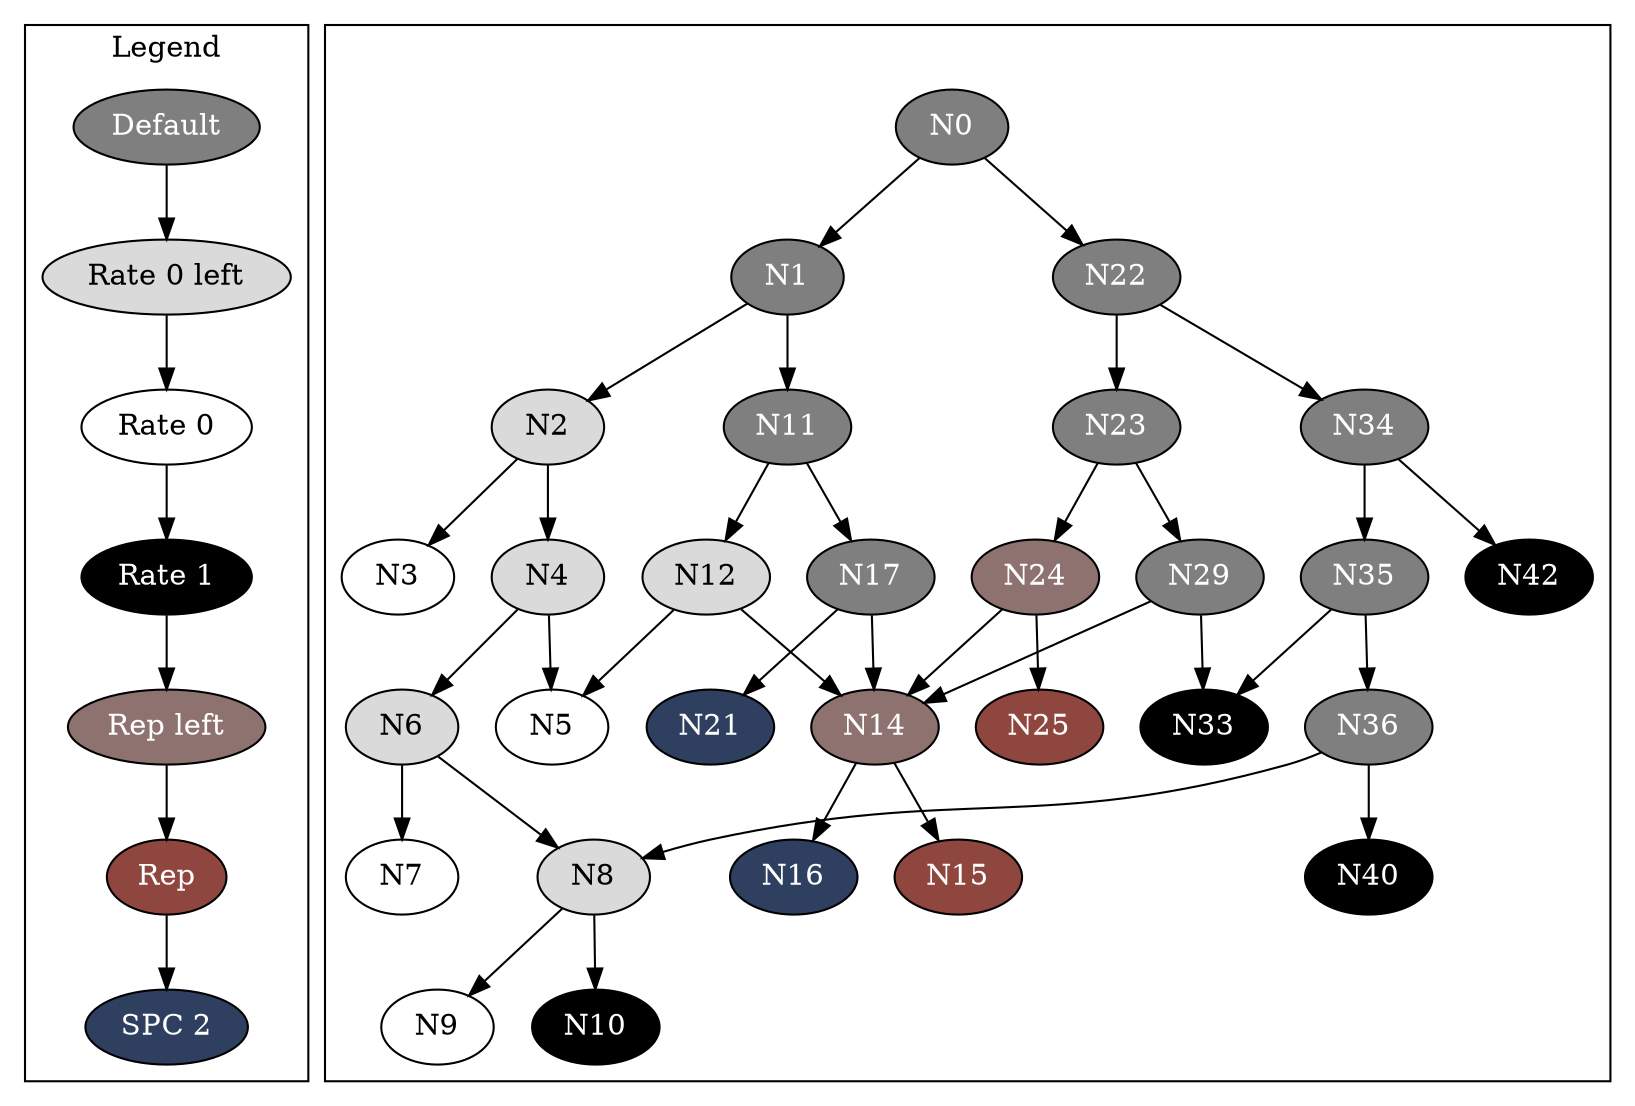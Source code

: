 digraph Decoder_polar_SC_sys_N128_K64_SNR25{
	subgraph cluster_0 {
		label="Legend";
		rankdir=LR;
		rank=same;
		"Default"[style=filled, fillcolor="#7F7F7F",fontcolor="#FFFFFF"];
		"Rate 0 left"[style=filled, fillcolor="#dadada",fontcolor="#000000"];
		"Rate 0"[style=filled, fillcolor="#FFFFFF",fontcolor="#000000"];
		"Rate 1"[style=filled, fillcolor="#000000",fontcolor="#FFFFFF"];
		"Rep left"[style=filled, fillcolor="#8e726f",fontcolor="#FFFFFF"];
		"Rep"[style=filled, fillcolor="#8F463F",fontcolor="#FFFFFF"];
		"SPC 2"[style=filled, fillcolor="#2F3F60",fontcolor="#FFFFFF"];
		"Default" -> "Rate 0 left";
		"Rate 0 left" -> "Rate 0";
		"Rate 0" -> "Rate 1";
		"Rate 1" -> "Rep left";
		"Rep left" -> "Rep";
		"Rep" -> "SPC 2";
	}
	subgraph cluster_1 {
		label=" ";
		N0[style=filled,fillcolor="#7F7F7F",fontcolor="#FFFFFF"];
		N0 -> N1;
		N1[style=filled,fillcolor="#7F7F7F",fontcolor="#FFFFFF"];
		N1 -> N2;
		N2[style=filled,fillcolor="#dadada",fontcolor="#000000"];
		N2 -> N3;
		N3[style=filled,fillcolor="#FFFFFF",fontcolor="#000000"];
		N2 -> N4;
		N4[style=filled,fillcolor="#dadada",fontcolor="#000000"];
		N4 -> N5;
		N5[style=filled,fillcolor="#FFFFFF",fontcolor="#000000"];
		N4 -> N6;
		N6[style=filled,fillcolor="#dadada",fontcolor="#000000"];
		N6 -> N7;
		N7[style=filled,fillcolor="#FFFFFF",fontcolor="#000000"];
		N6 -> N8;
		N8[style=filled,fillcolor="#dadada",fontcolor="#000000"];
		N8 -> N9;
		N9[style=filled,fillcolor="#FFFFFF",fontcolor="#000000"];
		N8 -> N10;
		N10[style=filled,fillcolor="#000000",fontcolor="#FFFFFF"];
		N1 -> N11;
		N11[style=filled,fillcolor="#7F7F7F",fontcolor="#FFFFFF"];
		N11 -> N12;
		N12[style=filled,fillcolor="#dadada",fontcolor="#000000"];
		N12 -> N14;
		N14[style=filled,fillcolor="#8e726f",fontcolor="#FFFFFF"];
		N14 -> N15;
		N15[style=filled,fillcolor="#8F463F",fontcolor="#FFFFFF"];
		N14 -> N16;
		N16[style=filled,fillcolor="#2F3F60",fontcolor="#FFFFFF"];
		N11 -> N17;
		N17[style=filled,fillcolor="#7F7F7F",fontcolor="#FFFFFF"];
		N17 -> N21;
		N21[style=filled,fillcolor="#2F3F60",fontcolor="#FFFFFF"];
		N0 -> N22;
		N22[style=filled,fillcolor="#7F7F7F",fontcolor="#FFFFFF"];
		N22 -> N23;
		N23[style=filled,fillcolor="#7F7F7F",fontcolor="#FFFFFF"];
		N23 -> N24;
		N24[style=filled,fillcolor="#8e726f",fontcolor="#FFFFFF"];
		N24 -> N25;
		N25[style=filled,fillcolor="#8F463F",fontcolor="#FFFFFF"];
		N23 -> N29;
		N29[style=filled,fillcolor="#7F7F7F",fontcolor="#FFFFFF"];
		N29 -> N33;
		N33[style=filled,fillcolor="#000000",fontcolor="#FFFFFF"];
		N22 -> N34;
		N34[style=filled,fillcolor="#7F7F7F",fontcolor="#FFFFFF"];
		N34 -> N35;
		N35[style=filled,fillcolor="#7F7F7F",fontcolor="#FFFFFF"];
		N35 -> N36;
		N36[style=filled,fillcolor="#7F7F7F",fontcolor="#FFFFFF"];
		N36 -> N40;
		N40[style=filled,fillcolor="#000000",fontcolor="#FFFFFF"];
		N34 -> N42;
		N42[style=filled,fillcolor="#000000",fontcolor="#FFFFFF"];

		N12 -> N5;
		N17 -> N14;
		N24 -> N14;
		N29 -> N14;
		N35 -> N33;
		N36 -> N8;
		
		
	}
}
